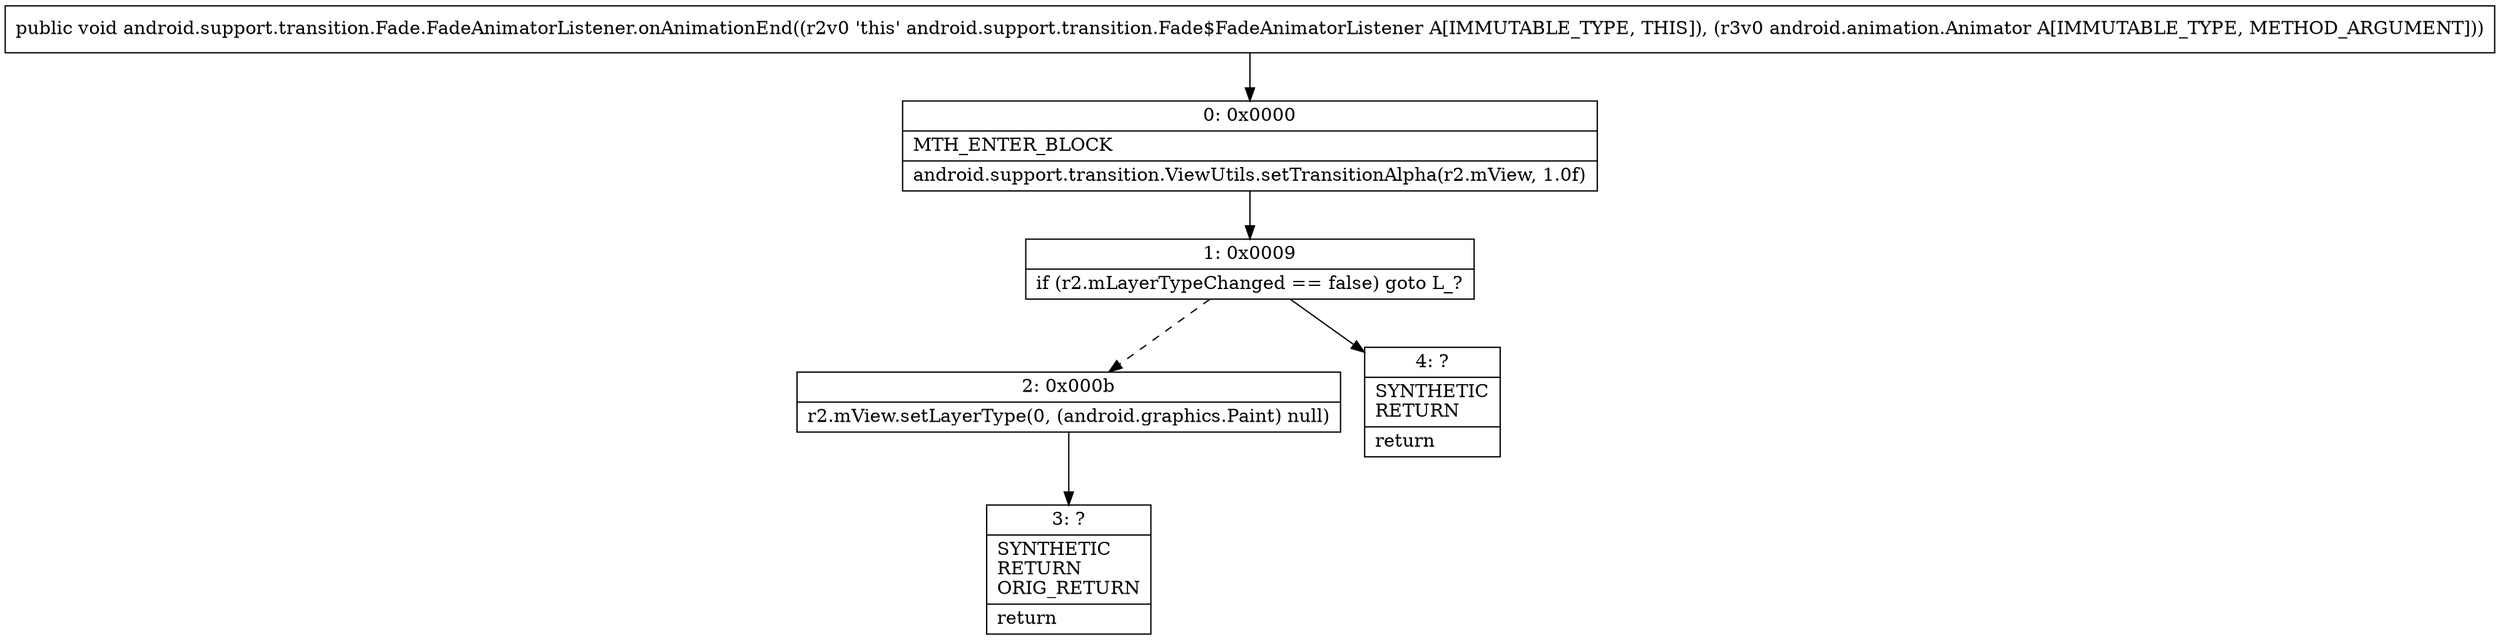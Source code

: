 digraph "CFG forandroid.support.transition.Fade.FadeAnimatorListener.onAnimationEnd(Landroid\/animation\/Animator;)V" {
Node_0 [shape=record,label="{0\:\ 0x0000|MTH_ENTER_BLOCK\l|android.support.transition.ViewUtils.setTransitionAlpha(r2.mView, 1.0f)\l}"];
Node_1 [shape=record,label="{1\:\ 0x0009|if (r2.mLayerTypeChanged == false) goto L_?\l}"];
Node_2 [shape=record,label="{2\:\ 0x000b|r2.mView.setLayerType(0, (android.graphics.Paint) null)\l}"];
Node_3 [shape=record,label="{3\:\ ?|SYNTHETIC\lRETURN\lORIG_RETURN\l|return\l}"];
Node_4 [shape=record,label="{4\:\ ?|SYNTHETIC\lRETURN\l|return\l}"];
MethodNode[shape=record,label="{public void android.support.transition.Fade.FadeAnimatorListener.onAnimationEnd((r2v0 'this' android.support.transition.Fade$FadeAnimatorListener A[IMMUTABLE_TYPE, THIS]), (r3v0 android.animation.Animator A[IMMUTABLE_TYPE, METHOD_ARGUMENT])) }"];
MethodNode -> Node_0;
Node_0 -> Node_1;
Node_1 -> Node_2[style=dashed];
Node_1 -> Node_4;
Node_2 -> Node_3;
}

